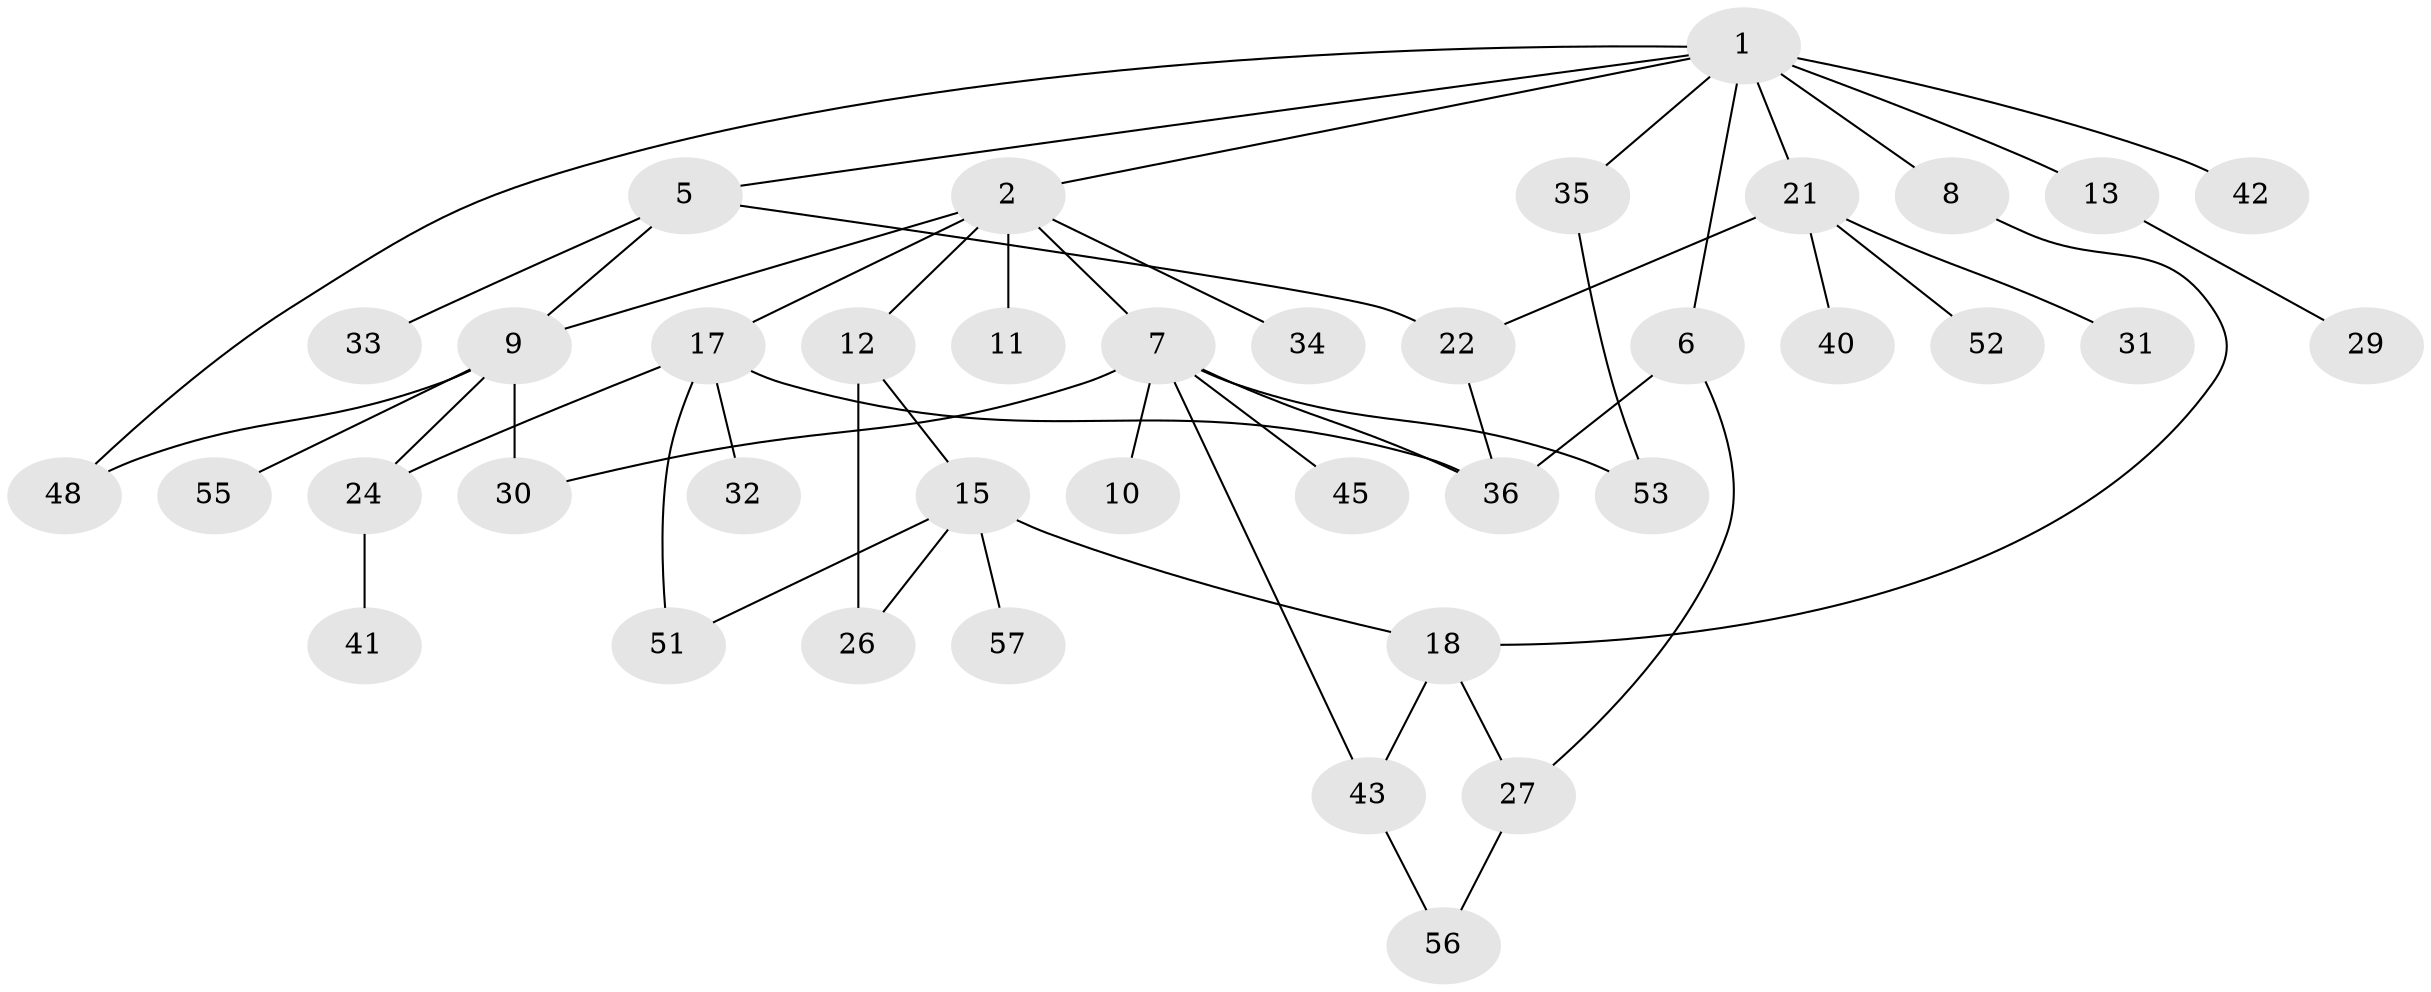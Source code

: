 // Generated by graph-tools (version 1.1) at 2025/51/02/27/25 19:51:39]
// undirected, 39 vertices, 53 edges
graph export_dot {
graph [start="1"]
  node [color=gray90,style=filled];
  1 [super="+4"];
  2 [super="+3"];
  5 [super="+54"];
  6 [super="+19"];
  7 [super="+25"];
  8;
  9 [super="+14"];
  10 [super="+23"];
  11 [super="+47"];
  12 [super="+16"];
  13 [super="+20"];
  15 [super="+50"];
  17 [super="+28"];
  18 [super="+60"];
  21 [super="+38"];
  22 [super="+44"];
  24 [super="+59"];
  26 [super="+37"];
  27 [super="+61"];
  29;
  30;
  31;
  32;
  33;
  34;
  35;
  36 [super="+39"];
  40 [super="+46"];
  41;
  42;
  43;
  45;
  48 [super="+49"];
  51;
  52;
  53 [super="+58"];
  55;
  56;
  57;
  1 -- 2;
  1 -- 6;
  1 -- 21 [weight=2];
  1 -- 42;
  1 -- 48;
  1 -- 35;
  1 -- 5;
  1 -- 8;
  1 -- 13;
  2 -- 7;
  2 -- 11;
  2 -- 12;
  2 -- 17;
  2 -- 34;
  2 -- 9;
  5 -- 22;
  5 -- 33;
  5 -- 9;
  6 -- 36;
  6 -- 27;
  7 -- 10;
  7 -- 36;
  7 -- 43;
  7 -- 45;
  7 -- 30;
  7 -- 53;
  8 -- 18;
  9 -- 24;
  9 -- 30;
  9 -- 55;
  9 -- 48;
  12 -- 15;
  12 -- 26;
  13 -- 29;
  15 -- 18;
  15 -- 26;
  15 -- 57;
  15 -- 51;
  17 -- 32;
  17 -- 36;
  17 -- 24;
  17 -- 51;
  18 -- 27;
  18 -- 43;
  21 -- 31;
  21 -- 52;
  21 -- 22;
  21 -- 40;
  22 -- 36;
  24 -- 41;
  27 -- 56;
  35 -- 53;
  43 -- 56;
}
